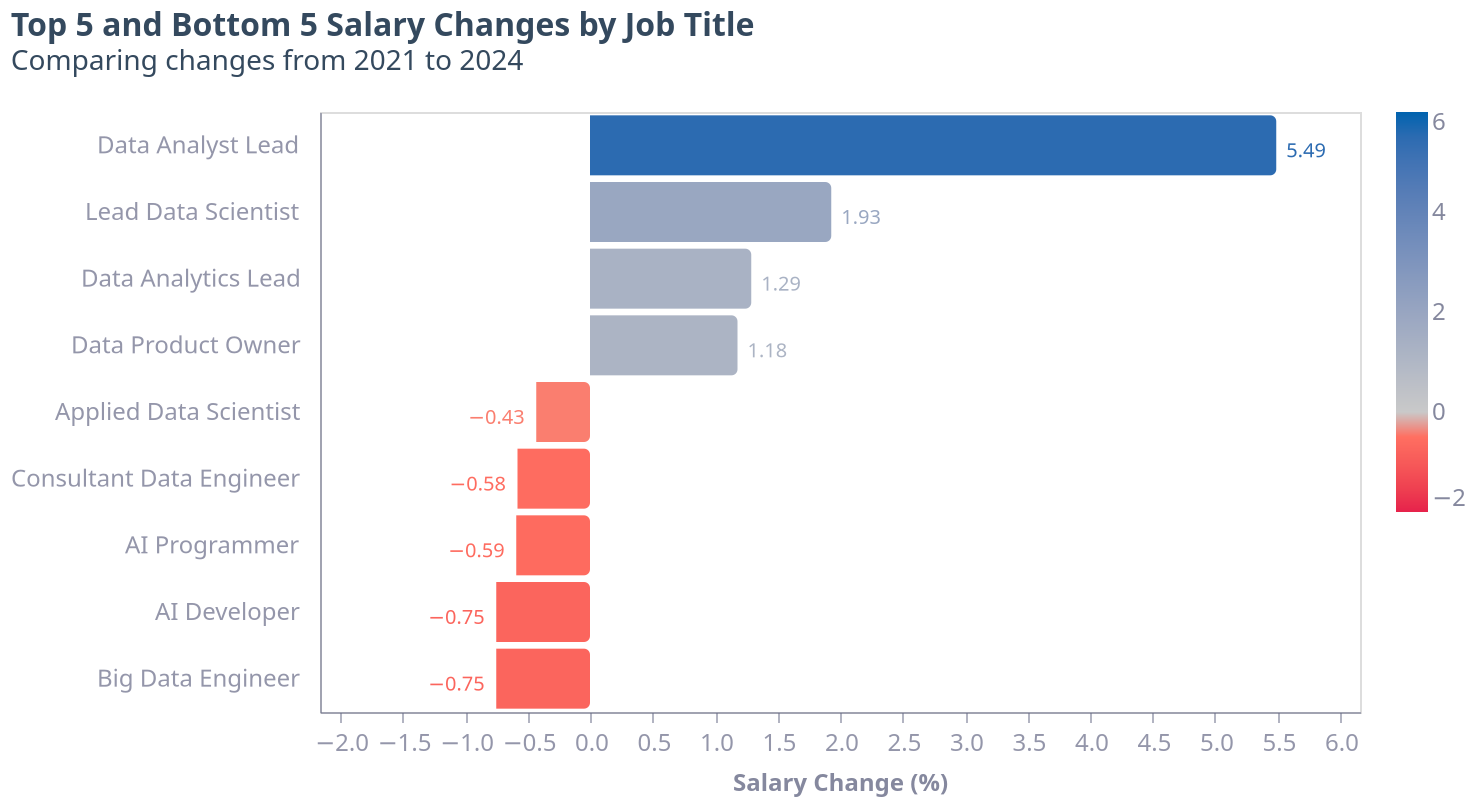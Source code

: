 {
  "$schema": "https://vega.github.io/schema/vega-lite/v5.json",
  "title": {
    "text": "Top 5 and Bottom 5 Salary Changes by Job Title",
    "subtitle": "Comparing changes from 2021 to 2024",
    "fontSize": 16,
    "fontWeight": "bold",
    "subtitleFontSize": 14,
    "color": "#34495E",
    "subtitleColor": "#34495E",
    "font": "Circular Std",
    "anchor": "start",
    "offset": 18 
  },
  "width": 520,
  "height": 300,
  "background": "#FFFFFF",
  "data": {
    "values": [
      {"a": "Data Analyst Lead", "b": 5.49},
      {"a": "Lead Data Scientist", "b": 1.93},
      {"a": "Data Analytics Lead", "b": 1.29},
      {"a": "Data Product Owner", "b": 1.18},
      {"a": "AI Developer", "b": -0.75},
      {"a": "Big Data Engineer", "b": -0.75},
      {"a": "AI Programmer", "b": -0.59},
      {"a": "Consultant Data Engineer", "b": -0.58},
      {"a": "Applied Data Scientist", "b": -0.43}
    ]
  },
  "encoding": {
    "y": {
      "field": "a",
      "type": "nominal",
      "sort": {"op": "mean", "field": "b", "order": "descending"},
      "axis": {
        "title": "",
        "titleColor": "#676A86",
        "titleFont": "Circular Std",
        "titleFontSize": 12,
        "titleOpacity": 0.8,
        "labelColor": "#676A86",
        "labelFont": "Circular Std",
        "labelFontSize": 12,
        "labelOpacity": 0.7,
        "tickColor": "#676A86",
        "tickOpacity": 0.5,
        "domainColor": "#676A86",
        "domainOpacity": 0.5,
        "labelBaseline": "middle",
        "labelPadding": 10
      }
    },
    "x": {
      "field": "b",
      "type": "quantitative",
      "title": "Salary Change (%)",
      "scale": {"domain": [-2, 6], "padding": 10},
      "axis": {
        "titleColor": "#676A86",
        "titleFont": "Circular Std",
        "titleFontSize": 12,
        "titleOpacity": 0.8,
        "labelColor": "#676A86",
        "labelFont": "Circular Std",
        "labelFontSize": 12,
        "labelOpacity": 0.7,
        "tickColor": "#676A86",
        "tickOpacity": 0.5,
        "domainColor": "#676A86",
        "domainOpacity": 0.5,
        "gridColor": {
          "condition": {"test": "datum.value === 0", "value": "black"},
          "value": "#676A86",
          "gridDash": [1, 5],
          "gridOpacity": 0.5
        },
        "titleAlign": "center",
        "titleAnchor": "middle",
        "titleY": 30,
        "labelBaseline": "middle",
        "labelPadding": 10
      }
    },
    "color": {
      "field": "b",
      "type": "quantitative",
      "scale": {
        "domain": [-2, -0.5, 0, 6],
        "range": ["#E6224B", "#FF6F61", "#C9C9C9", "#0063AF"]
      },
      "legend": {
        "title": "",
        "titleFont": "Circular Std",
        "titleFontSize": 12,
        "labelFont": "Circular Std",
        "labelFontSize": 12,
        "labelColor": "#676A86",
        "labelOpacity": 0.8,
        "titleColor": "#676A86",
        "titleOpacity": 0.8
      }
    }
  },
  "layer": [
    {
      "mark": {
        "type": "bar",
        "cornerRadiusEnd": 3
      },
      "encoding": {
        "x": {"field": "b", "type": "quantitative"},
        "y": {"field": "a", "type": "nominal"},
        "tooltip": [
          {"field": "a", "type": "nominal", "title": "Job Title"},
          {"field": "b", "type": "quantitative", "title": "Salary Change (%)", "format": ".2f"}
        ]
      }
    },
    {
      "mark": {
        "type": "text",
        "align": {"expr": "datum.b < 0 ? 'right' : 'left'"},
        "dx": {"expr": "datum.b < 0 ? -5 : 5"},
        "dy": 3,
        "font": "Circular Std",
        "color": "#676A86",
        "fontSize": 10
      },
      "encoding": {
        "x": {"field": "b", "type": "quantitative"},
        "y": {"field": "a", "type": "nominal"},
        "text": {"field": "b", "type": "quantitative", "format": ".2f"}
      }
    }
  ],
  "config": {
    "font": "Circular Std",
    "axisX": {
      "domainColor": "#676A86",
      "domainOpacity": 0.5,
      "grid": false,
      "labelAngle": 0,
      "labelColor": "#676A86",
      "labelFont": "Circular Std",
      "labelFontSize": 12,
      "labelOpacity": 0.7,
      "tickColor": "#676A86",
      "tickOpacity": 0.5,
      "titleAlign": "center",
      "titleAnchor": "middle",
      "titleColor": "#676A86",
      "titleFontSize": 12,
      "titleOpacity": 0.8,
      "titleY": 30,
      "labelBaseline": "middle",
      "labelPadding": 10
    },
    "axisY": {
      "domainColor": "#676A86",
      "domainOpacity": 0.5,
      "gridColor": "#676A86",
      "gridDash": [1, 5],
      "gridOpacity": 0.5,
      "labelColor": "#676A86",
      "labelFont": "Circular Std",
      "labelFontSize": 12,
      "labelOpacity": 0.7,
      "labelPadding": 5,
      "tickColor": "#676A86",
      "tickOpacity": 0.5,
      "ticks": false,
      "titleAlign": "left",
      "titleAngle": 0,
      "titleBaseline": "middle",
      "titleColor": "#676A86",
      "titleFontSize": 12,
      "titleOpacity": 0.8,
      "titleX": 0,
      "titleY": -7
    }
  }
}




